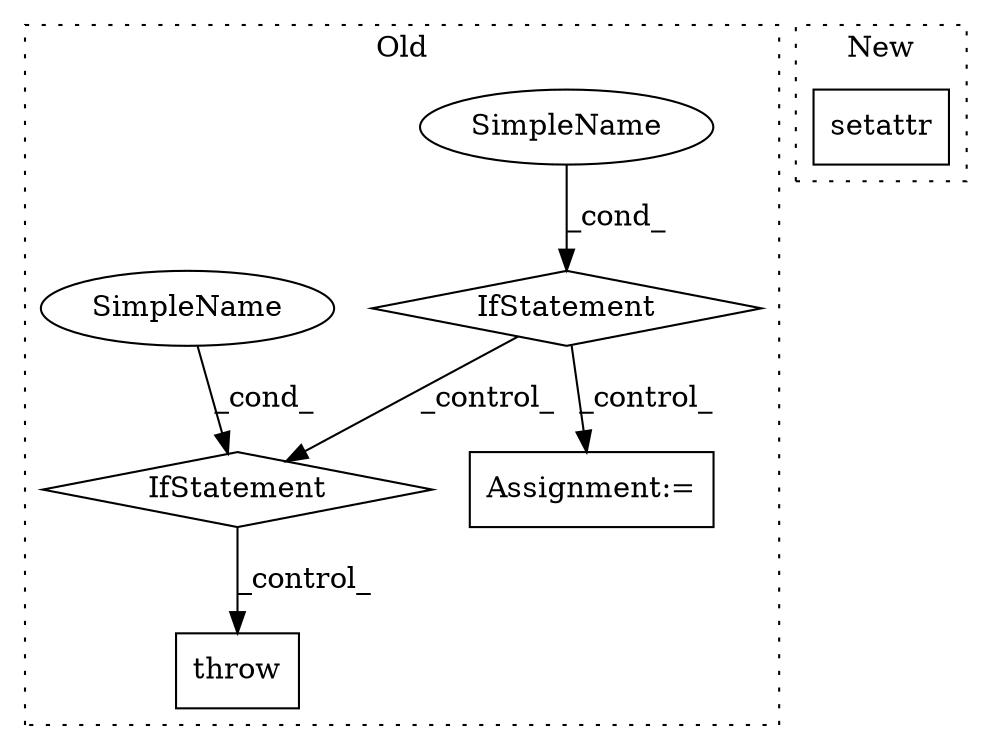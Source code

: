 digraph G {
subgraph cluster0 {
1 [label="throw" a="53" s="13635" l="6" shape="box"];
3 [label="IfStatement" a="25" s="13511,13532" l="4,2" shape="diamond"];
4 [label="SimpleName" a="42" s="" l="" shape="ellipse"];
5 [label="IfStatement" a="25" s="13445,13469" l="4,2" shape="diamond"];
6 [label="SimpleName" a="42" s="" l="" shape="ellipse"];
7 [label="Assignment:=" a="7" s="13490" l="1" shape="box"];
label = "Old";
style="dotted";
}
subgraph cluster1 {
2 [label="setattr" a="32" s="13263,13283" l="8,1" shape="box"];
label = "New";
style="dotted";
}
3 -> 1 [label="_control_"];
4 -> 5 [label="_cond_"];
5 -> 3 [label="_control_"];
5 -> 7 [label="_control_"];
6 -> 3 [label="_cond_"];
}